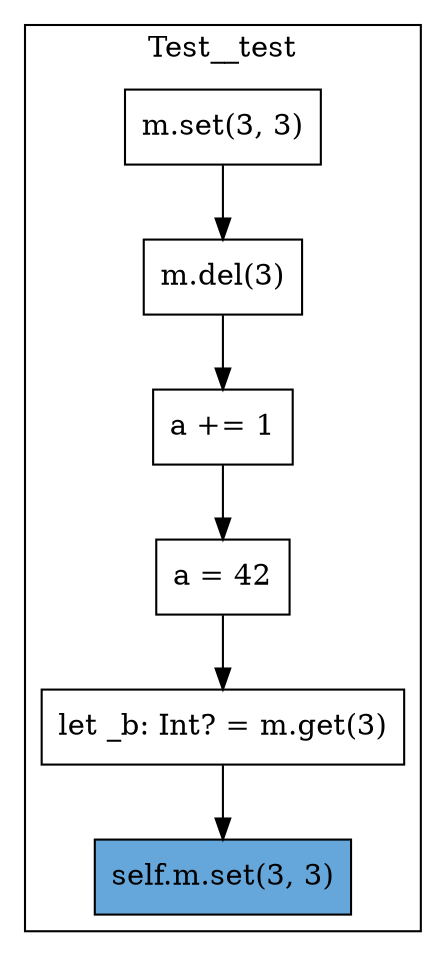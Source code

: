 digraph "arg-copy-mutation-1" {
    node [shape=box];
    subgraph "cluster_Test__test" {
        label="Test__test";
        "Test__test_141" [label="m.set(3, 3)"];
        "Test__test_142" [label="m.del(3)"];
        "Test__test_144" [label="a += 1"];
        "Test__test_146" [label="a = 42"];
        "Test__test_148" [label="let _b: Int? = m.get(3)"];
        "Test__test_150" [label="self.m.set(3, 3)",style=filled,fillcolor="#66A7DB"];
        "Test__test_141" -> "Test__test_142";
        "Test__test_142" -> "Test__test_144";
        "Test__test_144" -> "Test__test_146";
        "Test__test_146" -> "Test__test_148";
        "Test__test_148" -> "Test__test_150";
    }
}
